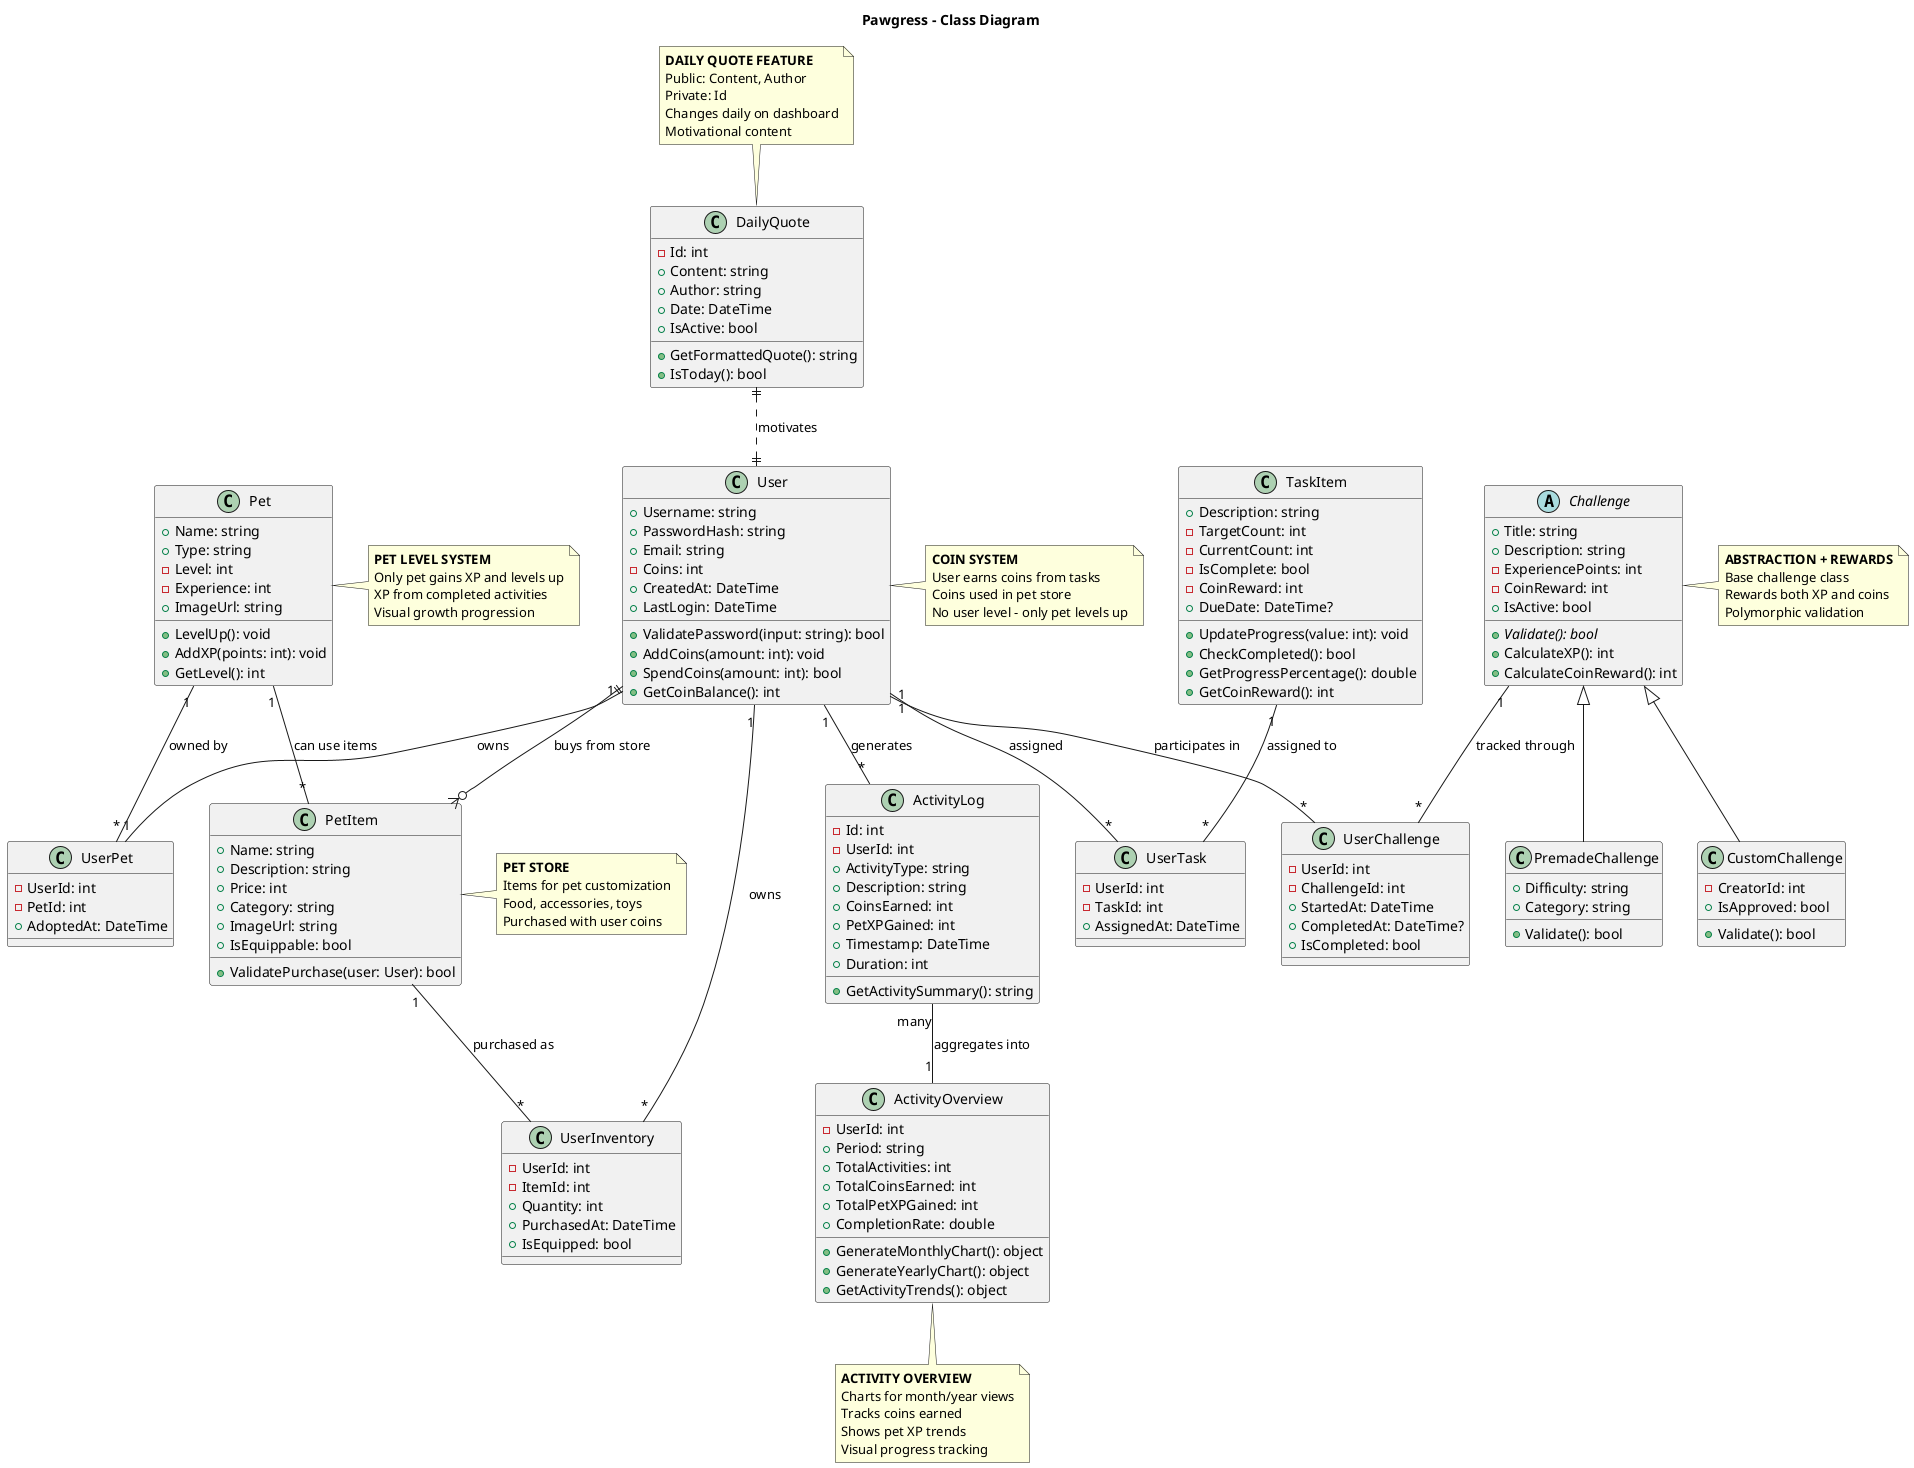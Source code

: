 @startuml

title Pawgress - Class Diagram

class DailyQuote {
  - Id: int
  + Content: string
  + Author: string
  + Date: DateTime
  + IsActive: bool
  + GetFormattedQuote(): string
  + IsToday(): bool
}

class User {
  + Username: string
  + PasswordHash: string
  + Email: string
  - Coins: int
  + CreatedAt: DateTime
  + LastLogin: DateTime
  + ValidatePassword(input: string): bool
  + AddCoins(amount: int): void
  + SpendCoins(amount: int): bool
  + GetCoinBalance(): int
}

class Pet {
  + Name: string
  + Type: string
  - Level: int
  - Experience: int
  + ImageUrl: string
  + LevelUp(): void
  + AddXP(points: int): void
  + GetLevel(): int
}

class PetItem {
  + Name: string
  + Description: string
  + Price: int
  + Category: string
  + ImageUrl: string
  + IsEquippable: bool
  + ValidatePurchase(user: User): bool
}

class UserInventory {
  - UserId: int
  - ItemId: int
  + Quantity: int
  + PurchasedAt: DateTime
  + IsEquipped: bool
}

abstract class Challenge {
  + Title: string
  + Description: string
  - ExperiencePoints: int
  - CoinReward: int
  + IsActive: bool
  + {abstract} Validate(): bool
  + CalculateXP(): int
  + CalculateCoinReward(): int
}

class PremadeChallenge {
  + Difficulty: string
  + Category: string
  + Validate(): bool
}

class CustomChallenge {
  - CreatorId: int
  + IsApproved: bool
  + Validate(): bool
}

class TaskItem {
  + Description: string
  - TargetCount: int
  - CurrentCount: int
  - IsComplete: bool
  - CoinReward: int
  + DueDate: DateTime?
  + UpdateProgress(value: int): void
  + CheckCompleted(): bool
  + GetProgressPercentage(): double
  + GetCoinReward(): int
}

class UserChallenge {
  - UserId: int
  - ChallengeId: int
  + StartedAt: DateTime
  + CompletedAt: DateTime?
  + IsCompleted: bool
}

class UserTask {
  - UserId: int
  - TaskId: int
  + AssignedAt: DateTime
}

class UserPet {
  - UserId: int
  - PetId: int
  + AdoptedAt: DateTime
}

class ActivityLog {
  - Id: int
  - UserId: int
  + ActivityType: string
  + Description: string
  + CoinsEarned: int
  + PetXPGained: int
  + Timestamp: DateTime
  + Duration: int
  + GetActivitySummary(): string
}

class ActivityOverview {
  - UserId: int
  + Period: string
  + TotalActivities: int
  + TotalCoinsEarned: int
  + TotalPetXPGained: int
  + CompletionRate: double
  + GenerateMonthlyChart(): object
  + GenerateYearlyChart(): object
  + GetActivityTrends(): object
}

' Inheritance relationships
Challenge <|-- PremadeChallenge
Challenge <|-- CustomChallenge

' Relationships
User "1" -- "*" UserChallenge : "participates in"
Challenge "1" -- "*" UserChallenge : "tracked through"
User "1" -- "*" UserTask : "assigned"
TaskItem "1" -- "*" UserTask : "assigned to"
User "1" -- "1" UserPet : "owns"
Pet "1" -- "*" UserPet : "owned by"
User "1" -- "*" ActivityLog : "generates"
ActivityLog "many" -- "1" ActivityOverview : "aggregates into"
DailyQuote ||..|| User : "motivates"

' Store relationships
User "1" -- "*" UserInventory : "owns"
PetItem "1" -- "*" UserInventory : "purchased as"
User ||--o{ PetItem : "buys from store"
Pet "1" -- "*" PetItem : "can use items"

note top of DailyQuote
  **DAILY QUOTE FEATURE**
  Public: Content, Author
  Private: Id
  Changes daily on dashboard
  Motivational content
end note

note right of User
  **COIN SYSTEM**
  User earns coins from tasks
  Coins used in pet store
  No user level - only pet levels up
end note

note right of Pet
  **PET LEVEL SYSTEM**
  Only pet gains XP and levels up
  XP from completed activities
  Visual growth progression
end note

note right of PetItem
  **PET STORE**
  Items for pet customization
  Food, accessories, toys
  Purchased with user coins
end note

note bottom of ActivityOverview
  **ACTIVITY OVERVIEW**
  Charts for month/year views
  Tracks coins earned
  Shows pet XP trends
  Visual progress tracking
end note

note right of Challenge
  **ABSTRACTION + REWARDS**
  Base challenge class
  Rewards both XP and coins
  Polymorphic validation
end note

@enduml
